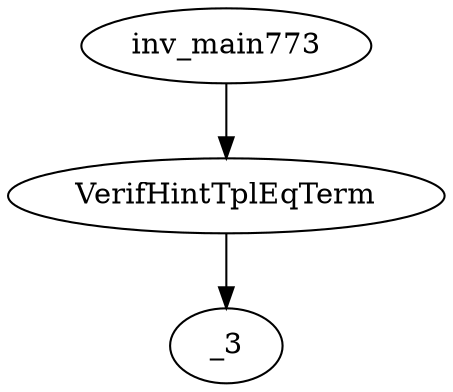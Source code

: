 digraph dag {
0 [label="inv_main773"];
1 [label="VerifHintTplEqTerm"];
2 [label="_3"];
0->1
1 -> 2
}
